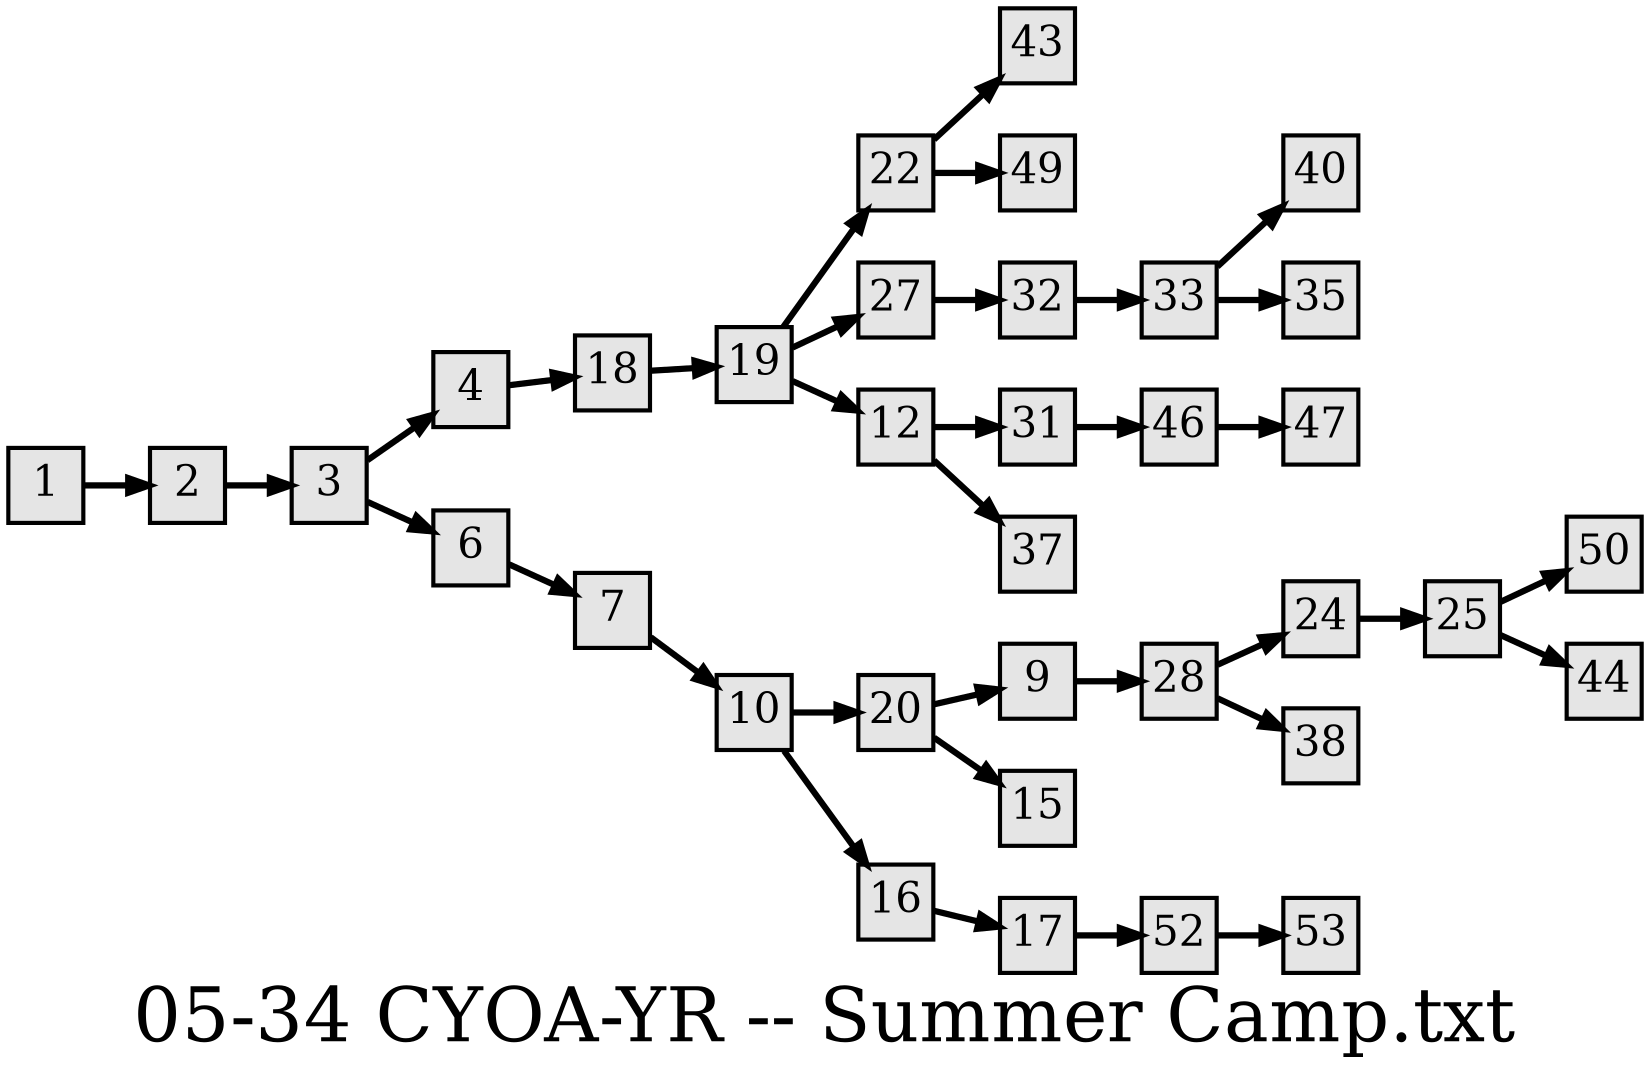 digraph g{
  graph [ label="05-34 CYOA-YR -- Summer Camp.txt" rankdir=LR, ordering=out, fontsize=36, nodesep="0.35", ranksep="0.45"];
  node  [shape=rect, penwidth=2, fontsize=20, style=filled, fillcolor=grey90, margin="0,0", labelfloat=true, regular=true, fixedsize=true];
  edge  [labelfloat=true, penwidth=3, fontsize=12];

  1 -> 2;
  2 -> 3;
  3 -> 4;
  3 -> 6;
  4 -> 18;
  6 -> 7;
  7 -> 10;
  9 -> 28;
  10 -> 20;
  10 -> 16;
  12 -> 31;
  12 -> 37;
  16 -> 17;
  17 -> 52;
  18 -> 19;
  19 -> 22;
  19 -> 27;
  19 -> 12;
  20 -> 9;
  20 -> 15;
  22 -> 43;
  22 -> 49;
  24 -> 25;
  25 -> 50;
  25 -> 44;
  27 -> 32;
  28 -> 24;
  28 -> 38;
  31 -> 46;
  32 -> 33;
  33 -> 40;
  33 -> 35;
  46 -> 47;
  52 -> 53;
}

